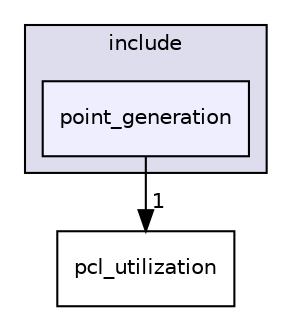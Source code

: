 digraph "D:/Projects/hull-abstraction/ros/src/hull_abstraction/include/point_generation" {
  compound=true
  node [ fontsize="10", fontname="Helvetica"];
  edge [ labelfontsize="10", labelfontname="Helvetica"];
  subgraph clusterdir_2132a1baf316c08cc1080432d0b1741e {
    graph [ bgcolor="#ddddee", pencolor="black", label="include" fontname="Helvetica", fontsize="10", URL="dir_2132a1baf316c08cc1080432d0b1741e.html"]
  dir_78c761ff98a02829f37aed1ee929ee64 [shape=box, label="point_generation", style="filled", fillcolor="#eeeeff", pencolor="black", URL="dir_78c761ff98a02829f37aed1ee929ee64.html"];
  }
  dir_795c9cc8624823222291a220b7240db8 [shape=box label="pcl_utilization" URL="dir_795c9cc8624823222291a220b7240db8.html"];
  dir_78c761ff98a02829f37aed1ee929ee64->dir_795c9cc8624823222291a220b7240db8 [headlabel="1", labeldistance=1.5 headhref="dir_000008_000007.html"];
}
